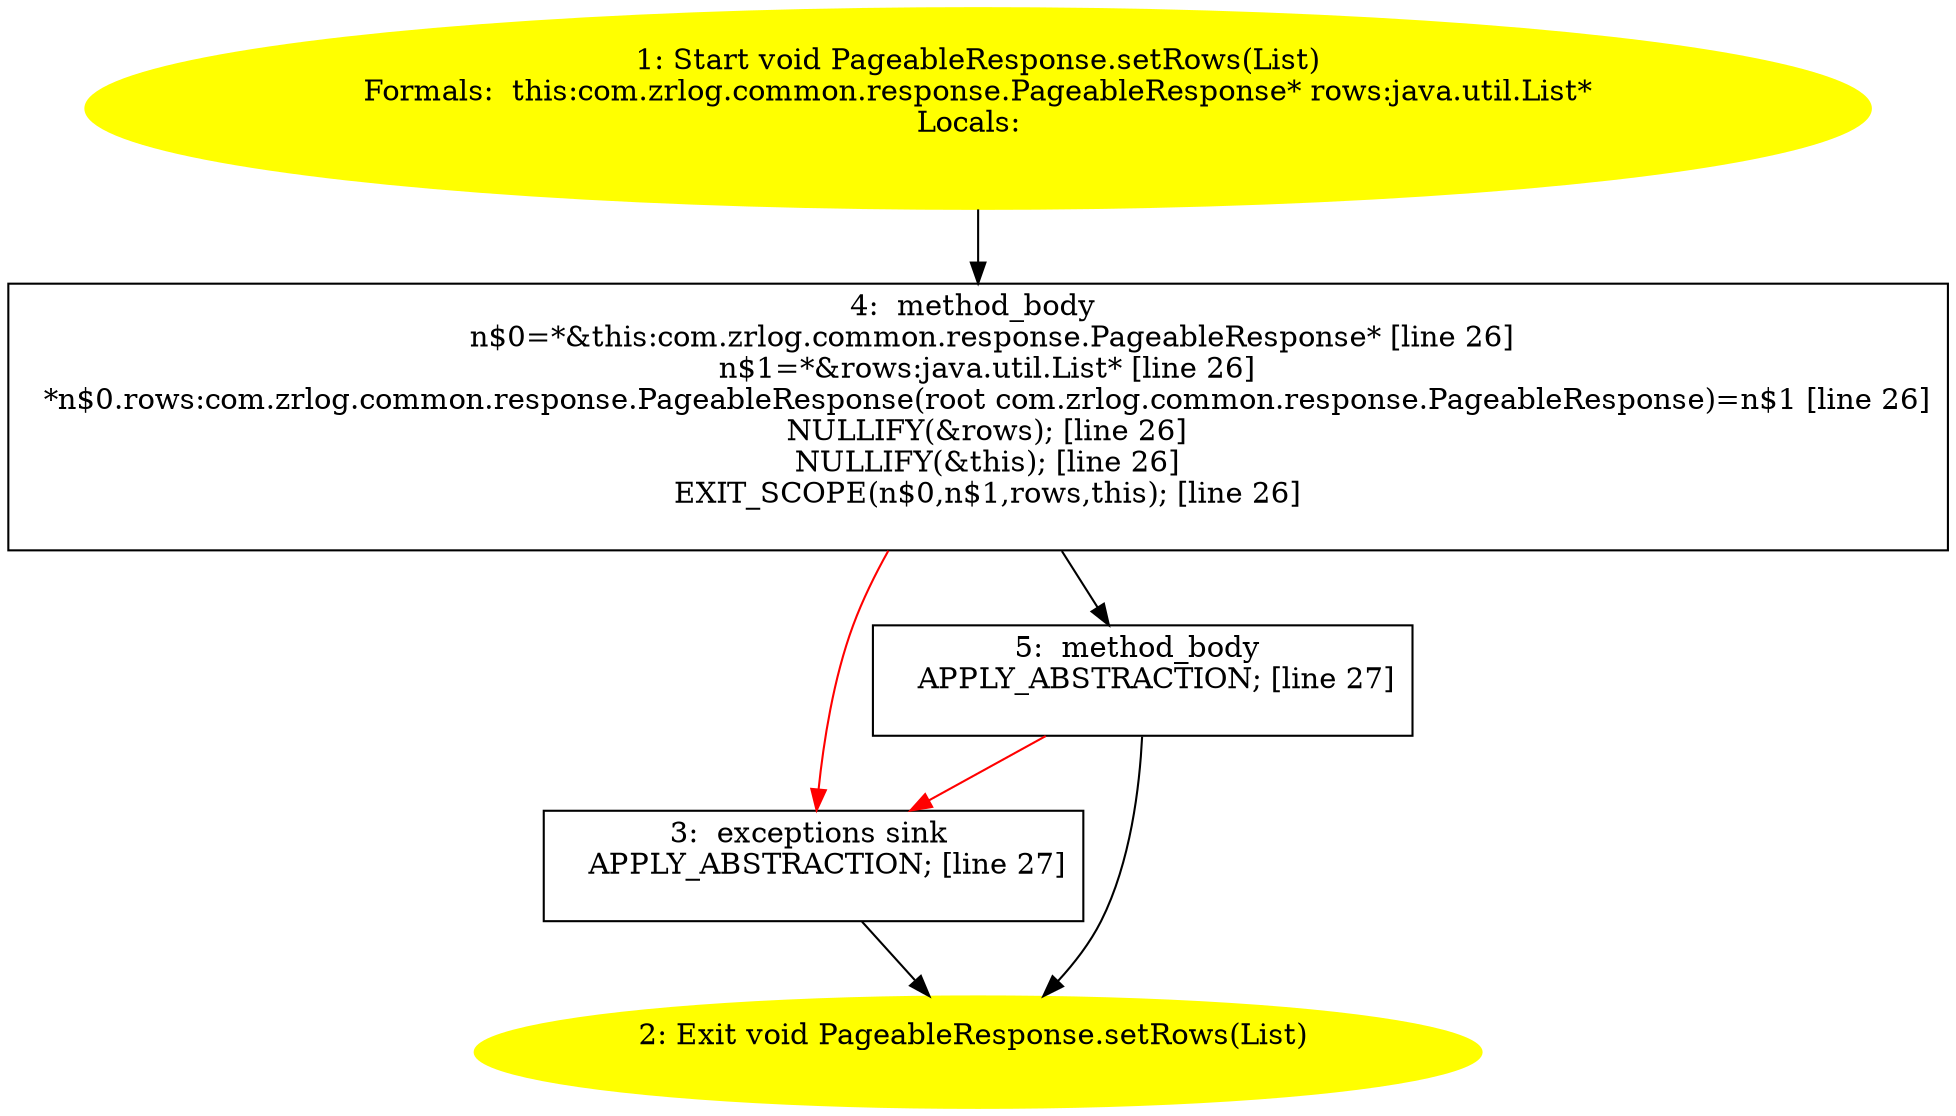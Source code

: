 /* @generated */
digraph cfg {
"com.zrlog.common.response.PageableResponse.setRows(java.util.List):void.7b13571d4646cea2eee1b856ed46b6ac_1" [label="1: Start void PageableResponse.setRows(List)\nFormals:  this:com.zrlog.common.response.PageableResponse* rows:java.util.List*\nLocals:  \n  " color=yellow style=filled]
	

	 "com.zrlog.common.response.PageableResponse.setRows(java.util.List):void.7b13571d4646cea2eee1b856ed46b6ac_1" -> "com.zrlog.common.response.PageableResponse.setRows(java.util.List):void.7b13571d4646cea2eee1b856ed46b6ac_4" ;
"com.zrlog.common.response.PageableResponse.setRows(java.util.List):void.7b13571d4646cea2eee1b856ed46b6ac_2" [label="2: Exit void PageableResponse.setRows(List) \n  " color=yellow style=filled]
	

"com.zrlog.common.response.PageableResponse.setRows(java.util.List):void.7b13571d4646cea2eee1b856ed46b6ac_3" [label="3:  exceptions sink \n   APPLY_ABSTRACTION; [line 27]\n " shape="box"]
	

	 "com.zrlog.common.response.PageableResponse.setRows(java.util.List):void.7b13571d4646cea2eee1b856ed46b6ac_3" -> "com.zrlog.common.response.PageableResponse.setRows(java.util.List):void.7b13571d4646cea2eee1b856ed46b6ac_2" ;
"com.zrlog.common.response.PageableResponse.setRows(java.util.List):void.7b13571d4646cea2eee1b856ed46b6ac_4" [label="4:  method_body \n   n$0=*&this:com.zrlog.common.response.PageableResponse* [line 26]\n  n$1=*&rows:java.util.List* [line 26]\n  *n$0.rows:com.zrlog.common.response.PageableResponse(root com.zrlog.common.response.PageableResponse)=n$1 [line 26]\n  NULLIFY(&rows); [line 26]\n  NULLIFY(&this); [line 26]\n  EXIT_SCOPE(n$0,n$1,rows,this); [line 26]\n " shape="box"]
	

	 "com.zrlog.common.response.PageableResponse.setRows(java.util.List):void.7b13571d4646cea2eee1b856ed46b6ac_4" -> "com.zrlog.common.response.PageableResponse.setRows(java.util.List):void.7b13571d4646cea2eee1b856ed46b6ac_5" ;
	 "com.zrlog.common.response.PageableResponse.setRows(java.util.List):void.7b13571d4646cea2eee1b856ed46b6ac_4" -> "com.zrlog.common.response.PageableResponse.setRows(java.util.List):void.7b13571d4646cea2eee1b856ed46b6ac_3" [color="red" ];
"com.zrlog.common.response.PageableResponse.setRows(java.util.List):void.7b13571d4646cea2eee1b856ed46b6ac_5" [label="5:  method_body \n   APPLY_ABSTRACTION; [line 27]\n " shape="box"]
	

	 "com.zrlog.common.response.PageableResponse.setRows(java.util.List):void.7b13571d4646cea2eee1b856ed46b6ac_5" -> "com.zrlog.common.response.PageableResponse.setRows(java.util.List):void.7b13571d4646cea2eee1b856ed46b6ac_2" ;
	 "com.zrlog.common.response.PageableResponse.setRows(java.util.List):void.7b13571d4646cea2eee1b856ed46b6ac_5" -> "com.zrlog.common.response.PageableResponse.setRows(java.util.List):void.7b13571d4646cea2eee1b856ed46b6ac_3" [color="red" ];
}
